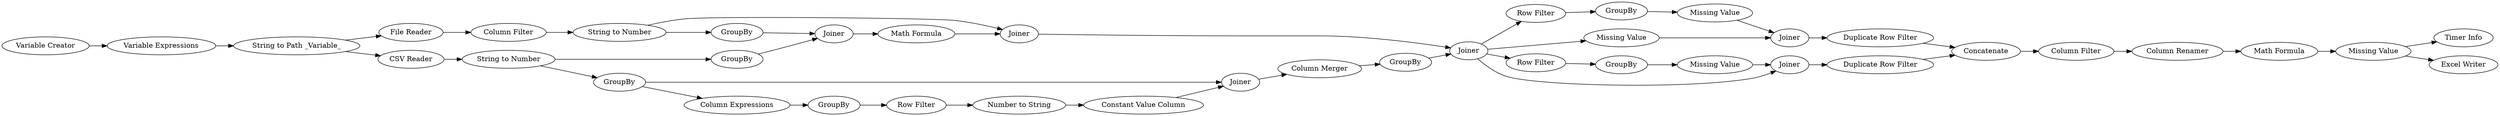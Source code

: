 digraph {
	24 -> 26
	20 -> 21
	7 -> 8
	20 -> 30
	49 -> 47
	8 -> 9
	48 -> 39
	13 -> 14
	34 -> 35
	4 -> 6
	6 -> 8
	2 -> 4
	12 -> 13
	21 -> 24
	18 -> 19
	20 -> 23
	31 -> 32
	11 -> 17
	4 -> 11
	14 -> 15
	17 -> 18
	5 -> 10
	11 -> 12
	27 -> 30
	5 -> 7
	33 -> 34
	48 -> 2
	28 -> 32
	43 -> 29
	29 -> 31
	15 -> 16
	3 -> 5
	36 -> 50
	35 -> 36
	47 -> 48
	10 -> 20
	26 -> 29
	39 -> 3
	32 -> 33
	20 -> 43
	19 -> 20
	23 -> 25
	30 -> 28
	25 -> 27
	9 -> 10
	16 -> 17
	36 -> 46
	27 [label="Missing Value"]
	7 [label=GroupBy]
	9 [label="Math Formula"]
	18 [label="Column Merger"]
	21 [label="Row Filter"]
	26 [label="Missing Value"]
	8 [label=Joiner]
	32 [label=Concatenate]
	17 [label=Joiner]
	3 [label="Column Filter"]
	19 [label=GroupBy]
	24 [label=GroupBy]
	49 [label="Variable Creator"]
	31 [label="Duplicate Row Filter"]
	6 [label=GroupBy]
	15 [label="Number to String"]
	25 [label=GroupBy]
	12 [label="Column Expressions"]
	10 [label=Joiner]
	16 [label="Constant Value Column"]
	48 [label="String to Path _Variable_"]
	50 [label="Timer Info"]
	28 [label="Duplicate Row Filter"]
	11 [label=GroupBy]
	4 [label="String to Number"]
	23 [label="Row Filter"]
	47 [label="Variable Expressions"]
	14 [label="Row Filter"]
	5 [label="String to Number"]
	20 [label=Joiner]
	13 [label=GroupBy]
	43 [label="Missing Value"]
	34 [label="Column Renamer"]
	35 [label="Math Formula"]
	29 [label=Joiner]
	36 [label="Missing Value"]
	46 [label="Excel Writer"]
	39 [label="File Reader"]
	33 [label="Column Filter"]
	30 [label=Joiner]
	2 [label="CSV Reader"]
	rankdir=LR
}
